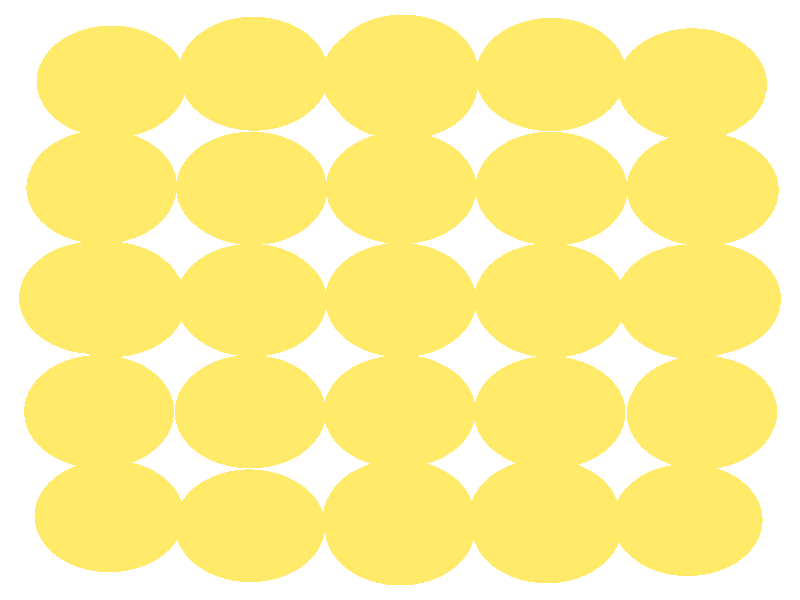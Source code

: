 #include "colors.inc"
#include "finish.inc"

global_settings {assumed_gamma 1 max_trace_level 6}
background {color White}
camera {orthographic
  right -10.90*x up 10.91*y
  direction 1.00*z
  location <0,0,50.00> look_at <0,0,0>}
light_source {<  2.00,   3.00,  40.00> color White
  area_light <0.70, 0, 0>, <0, 0.70, 0>, 3, 3
  adaptive 1 jitter}

#declare simple = finish {phong 0.7}
#declare pale = finish {ambient .5 diffuse .85 roughness .001 specular 0.200 }
#declare intermediate = finish {ambient 0.3 diffuse 0.6 specular 0.10 roughness 0.04 }
#declare vmd = finish {ambient .0 diffuse .65 phong 0.1 phong_size 40. specular 0.500 }
#declare jmol = finish {ambient .2 diffuse .6 specular 1 roughness .001 metallic}
#declare ase2 = finish {ambient 0.05 brilliance 3 diffuse 0.6 metallic specular 0.70 roughness 0.04 reflection 0.15}
#declare ase3 = finish {ambient .15 brilliance 2 diffuse .6 metallic specular 1. roughness .001 reflection .0}
#declare glass = finish {ambient .05 diffuse .3 specular 1. roughness .001}
#declare Rcell = 0.050;
#declare Rbond = 0.100;

#macro atom(LOC, R, COL, FIN)
  sphere{LOC, R texture{pigment{COL} finish{FIN}}}
#end
#macro constrain(LOC, R, COL, FIN)
union{torus{R, Rcell rotate 45*z texture{pigment{COL} finish{FIN}}}
      torus{R, Rcell rotate -45*z texture{pigment{COL} finish{FIN}}}
      translate LOC}
#end

atom(< -2.04,  -2.02,  -8.30>, 1.02, rgb <1.00, 0.82, 0.14>, ase3) // #0 
atom(< -2.04,  -4.11,  -6.22>, 1.02, rgb <1.00, 0.82, 0.14>, ase3) // #1 
atom(< -4.10,  -2.04,  -6.21>, 1.02, rgb <1.00, 0.82, 0.14>, ase3) // #2 
atom(< -3.96,  -3.93,  -4.15>, 1.02, rgb <1.00, 0.82, 0.14>, ase3) // #3 
atom(< -2.03,  -2.04,  -4.18>, 1.02, rgb <1.00, 0.82, 0.14>, ase3) // #4 
atom(< -2.05,  -4.10,  -2.15>, 1.02, rgb <1.00, 0.82, 0.14>, ase3) // #5 
atom(< -4.10,  -2.02,  -2.17>, 1.02, rgb <1.00, 0.82, 0.14>, ase3) // #6 
atom(< -2.05,  -2.04,  -0.09>, 1.02, rgb <1.00, 0.82, 0.14>, ase3) // #7 
atom(< -3.93,  -0.02,  -8.16>, 1.02, rgb <1.00, 0.82, 0.14>, ase3) // #8 
atom(< -2.01,   2.02,  -8.30>, 1.02, rgb <1.00, 0.82, 0.14>, ase3) // #9 
atom(< -2.03,   0.00,  -6.22>, 1.02, rgb <1.00, 0.82, 0.14>, ase3) // #10 
atom(< -4.07,   2.04,  -6.24>, 1.02, rgb <1.00, 0.82, 0.14>, ase3) // #11 
atom(< -4.17,   0.04,  -4.17>, 1.02, rgb <1.00, 0.82, 0.14>, ase3) // #12 
atom(< -2.03,   2.04,  -4.17>, 1.02, rgb <1.00, 0.82, 0.14>, ase3) // #13 
atom(< -2.02,  -0.01,  -2.14>, 1.02, rgb <1.00, 0.82, 0.14>, ase3) // #14 
atom(< -4.06,   2.07,  -2.13>, 1.02, rgb <1.00, 0.82, 0.14>, ase3) // #15 
atom(< -3.96,   0.04,  -0.25>, 1.02, rgb <1.00, 0.82, 0.14>, ase3) // #16 
atom(< -2.02,   2.04,  -0.08>, 1.02, rgb <1.00, 0.82, 0.14>, ase3) // #17 
atom(< -1.99,   4.10,  -6.22>, 1.02, rgb <1.00, 0.82, 0.14>, ase3) // #18 
atom(< -3.93,   3.97,  -4.22>, 1.02, rgb <1.00, 0.82, 0.14>, ase3) // #19 
atom(< -2.00,   4.13,  -2.16>, 1.02, rgb <1.00, 0.82, 0.14>, ase3) // #20 
atom(< -0.03,  -3.96,  -8.14>, 1.02, rgb <1.00, 0.82, 0.14>, ase3) // #21 
atom(<  2.05,  -2.05,  -8.28>, 1.02, rgb <1.00, 0.82, 0.14>, ase3) // #22 
atom(<  2.00,  -4.13,  -6.25>, 1.02, rgb <1.00, 0.82, 0.14>, ase3) // #23 
atom(<  0.01,  -2.02,  -6.20>, 1.02, rgb <1.00, 0.82, 0.14>, ase3) // #24 
atom(< -0.00,  -4.17,  -4.17>, 1.02, rgb <1.00, 0.82, 0.14>, ase3) // #25 
atom(<  2.03,  -2.04,  -4.22>, 1.02, rgb <1.00, 0.82, 0.14>, ase3) // #26 
atom(<  1.97,  -3.91,  -2.23>, 1.02, rgb <1.00, 0.82, 0.14>, ase3) // #27 
atom(< -0.02,  -2.03,  -2.17>, 1.02, rgb <1.00, 0.82, 0.14>, ase3) // #28 
atom(< -0.01,  -3.92,  -0.21>, 1.02, rgb <1.00, 0.82, 0.14>, ase3) // #29 
atom(<  2.03,  -2.05,  -0.08>, 1.02, rgb <1.00, 0.82, 0.14>, ase3) // #30 
atom(<  0.01,  -0.02,  -8.38>, 1.02, rgb <1.00, 0.82, 0.14>, ase3) // #31 
atom(<  2.08,   2.01,  -8.30>, 1.02, rgb <1.00, 0.82, 0.14>, ase3) // #32 
atom(<  2.06,  -0.03,  -6.21>, 1.02, rgb <1.00, 0.82, 0.14>, ase3) // #33 
atom(<  0.02,   2.04,  -6.22>, 1.02, rgb <1.00, 0.82, 0.14>, ase3) // #34 
atom(<  0.02,  -0.01,  -4.19>, 1.02, rgb <1.00, 0.82, 0.14>, ase3) // #35 
atom(<  2.05,   2.02,  -4.18>, 1.02, rgb <1.00, 0.82, 0.14>, ase3) // #36 
atom(<  2.03,   0.01,  -2.14>, 1.02, rgb <1.00, 0.82, 0.14>, ase3) // #37 
atom(<  0.01,   2.04,  -2.16>, 1.02, rgb <1.00, 0.82, 0.14>, ase3) // #38 
atom(<  0.00,   0.02,  -0.01>, 1.02, rgb <1.00, 0.82, 0.14>, ase3) // #39 
atom(<  2.05,   2.04,  -0.08>, 1.02, rgb <1.00, 0.82, 0.14>, ase3) // #40 
atom(<  0.04,   3.93,  -8.17>, 1.02, rgb <1.00, 0.82, 0.14>, ase3) // #41 
atom(<  2.06,   4.11,  -6.23>, 1.02, rgb <1.00, 0.82, 0.14>, ase3) // #42 
atom(<  0.04,   4.17,  -4.20>, 1.02, rgb <1.00, 0.82, 0.14>, ase3) // #43 
atom(<  2.05,   4.09,  -2.14>, 1.02, rgb <1.00, 0.82, 0.14>, ase3) // #44 
atom(< -0.05,   4.06,   0.00>, 1.02, rgb <1.00, 0.82, 0.14>, ase3) // #45 
atom(<  4.11,  -2.06,  -6.19>, 1.02, rgb <1.00, 0.82, 0.14>, ase3) // #46 
atom(<  3.92,  -4.00,  -4.19>, 1.02, rgb <1.00, 0.82, 0.14>, ase3) // #47 
atom(<  4.12,  -2.03,  -2.14>, 1.02, rgb <1.00, 0.82, 0.14>, ase3) // #48 
atom(<  3.98,  -0.05,  -8.14>, 1.02, rgb <1.00, 0.82, 0.14>, ase3) // #49 
atom(<  4.14,   2.00,  -6.22>, 1.02, rgb <1.00, 0.82, 0.14>, ase3) // #50 
atom(<  4.17,   0.02,  -4.19>, 1.02, rgb <1.00, 0.82, 0.14>, ase3) // #51 
atom(<  4.11,   2.03,  -2.13>, 1.02, rgb <1.00, 0.82, 0.14>, ase3) // #52 
atom(<  3.96,  -0.01,  -0.22>, 1.02, rgb <1.00, 0.82, 0.14>, ase3) // #53 
atom(<  3.98,   3.92,  -4.18>, 1.02, rgb <1.00, 0.82, 0.14>, ase3) // #54 
